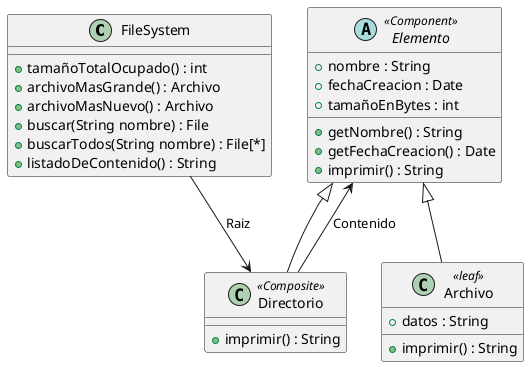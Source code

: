 @startuml Ejercicio12 
'El FileSystem solamente tendria la raiz? Pero esta raiz sabemos que es un directorio, entonces?'
'Si se plantea de esta forma, el FileSystem no es un Client, queda como raro pero osea, sabemos que el FileSystem tiene un directorio osea tiene todo pero solamente tiene la referencia a la raiz'
FileSystem --> Directorio : Raiz 
Elemento <|-- Archivo 
Elemento <|-- Directorio 
Elemento <-- Directorio : Contenido

class FileSystem{
    +tamañoTotalOcupado() : int
    +archivoMasGrande() : Archivo 
    +archivoMasNuevo() : Archivo 
    +buscar(String nombre) : File 
    +buscarTodos(String nombre) : File[*]
    +listadoDeContenido() : String
}

Abstract class Elemento <<Component>>{
    +nombre : String 
    +fechaCreacion : Date 
    +tamañoEnBytes : int
    +getNombre() : String 
    +getFechaCreacion() : Date 
    +imprimir() : String
} 

'Esta bien que los datos sean un String? No se es muy claro. Supongo no importa mucho que contiene tampoco'
class Archivo <<leaf>>{
    +datos : String 
    +imprimir() : String
}

class Directorio <<Composite>>{
    +imprimir() : String
}

@enduml